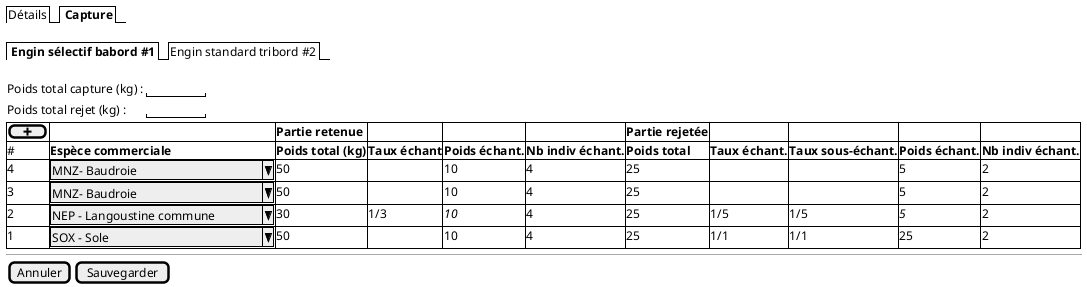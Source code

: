 @startsalt
{

  {/  Détails | <b> Capture }

  .


  {/ <b> Engin sélectif babord #1 | Engin standard tribord #2 }

  .

    {
      Poids total capture (kg) :  | "       "
      Poids total rejet (kg) :  | "       "
    }

	{#
      [ <&plus> ] |  .              | <b>Partie retenue  | . | . | . | <b>Partie rejetée | . | . | .
      # | <b>Espèce commerciale     | <b>Poids total (kg)     |  <b>Taux échant  | <b>Poids échant. | <b>Nb indiv échant. | <b>Poids total     |  <b>Taux échant.  | <b>Taux sous-échant.  | <b>Poids échant. | <b>Nb indiv échant.
      4 | ^MNZ- Baudroie             ^ |   50   |  .   |   10          | 4 | 25   |  .   | . |   5  | 2
      3 | ^MNZ- Baudroie             ^ |   50   |  .   |   10          | 4 | 25   |  .   | . |   5  | 2
      2 | ^NEP - Langoustine commune ^ |   30   |  1/3 |   <i>10       | 4 | 25   |  1/5 | 1/5 | <i>5 | 2
      1 | ^SOX - Sole                ^ |   50   |  .   |   10          | 4 | 25   |  1/1 | 1/1 | 25   | 2
    }

  --

  {
    [Annuler] | [Sauvegarder]
  }
}
@endsalt

